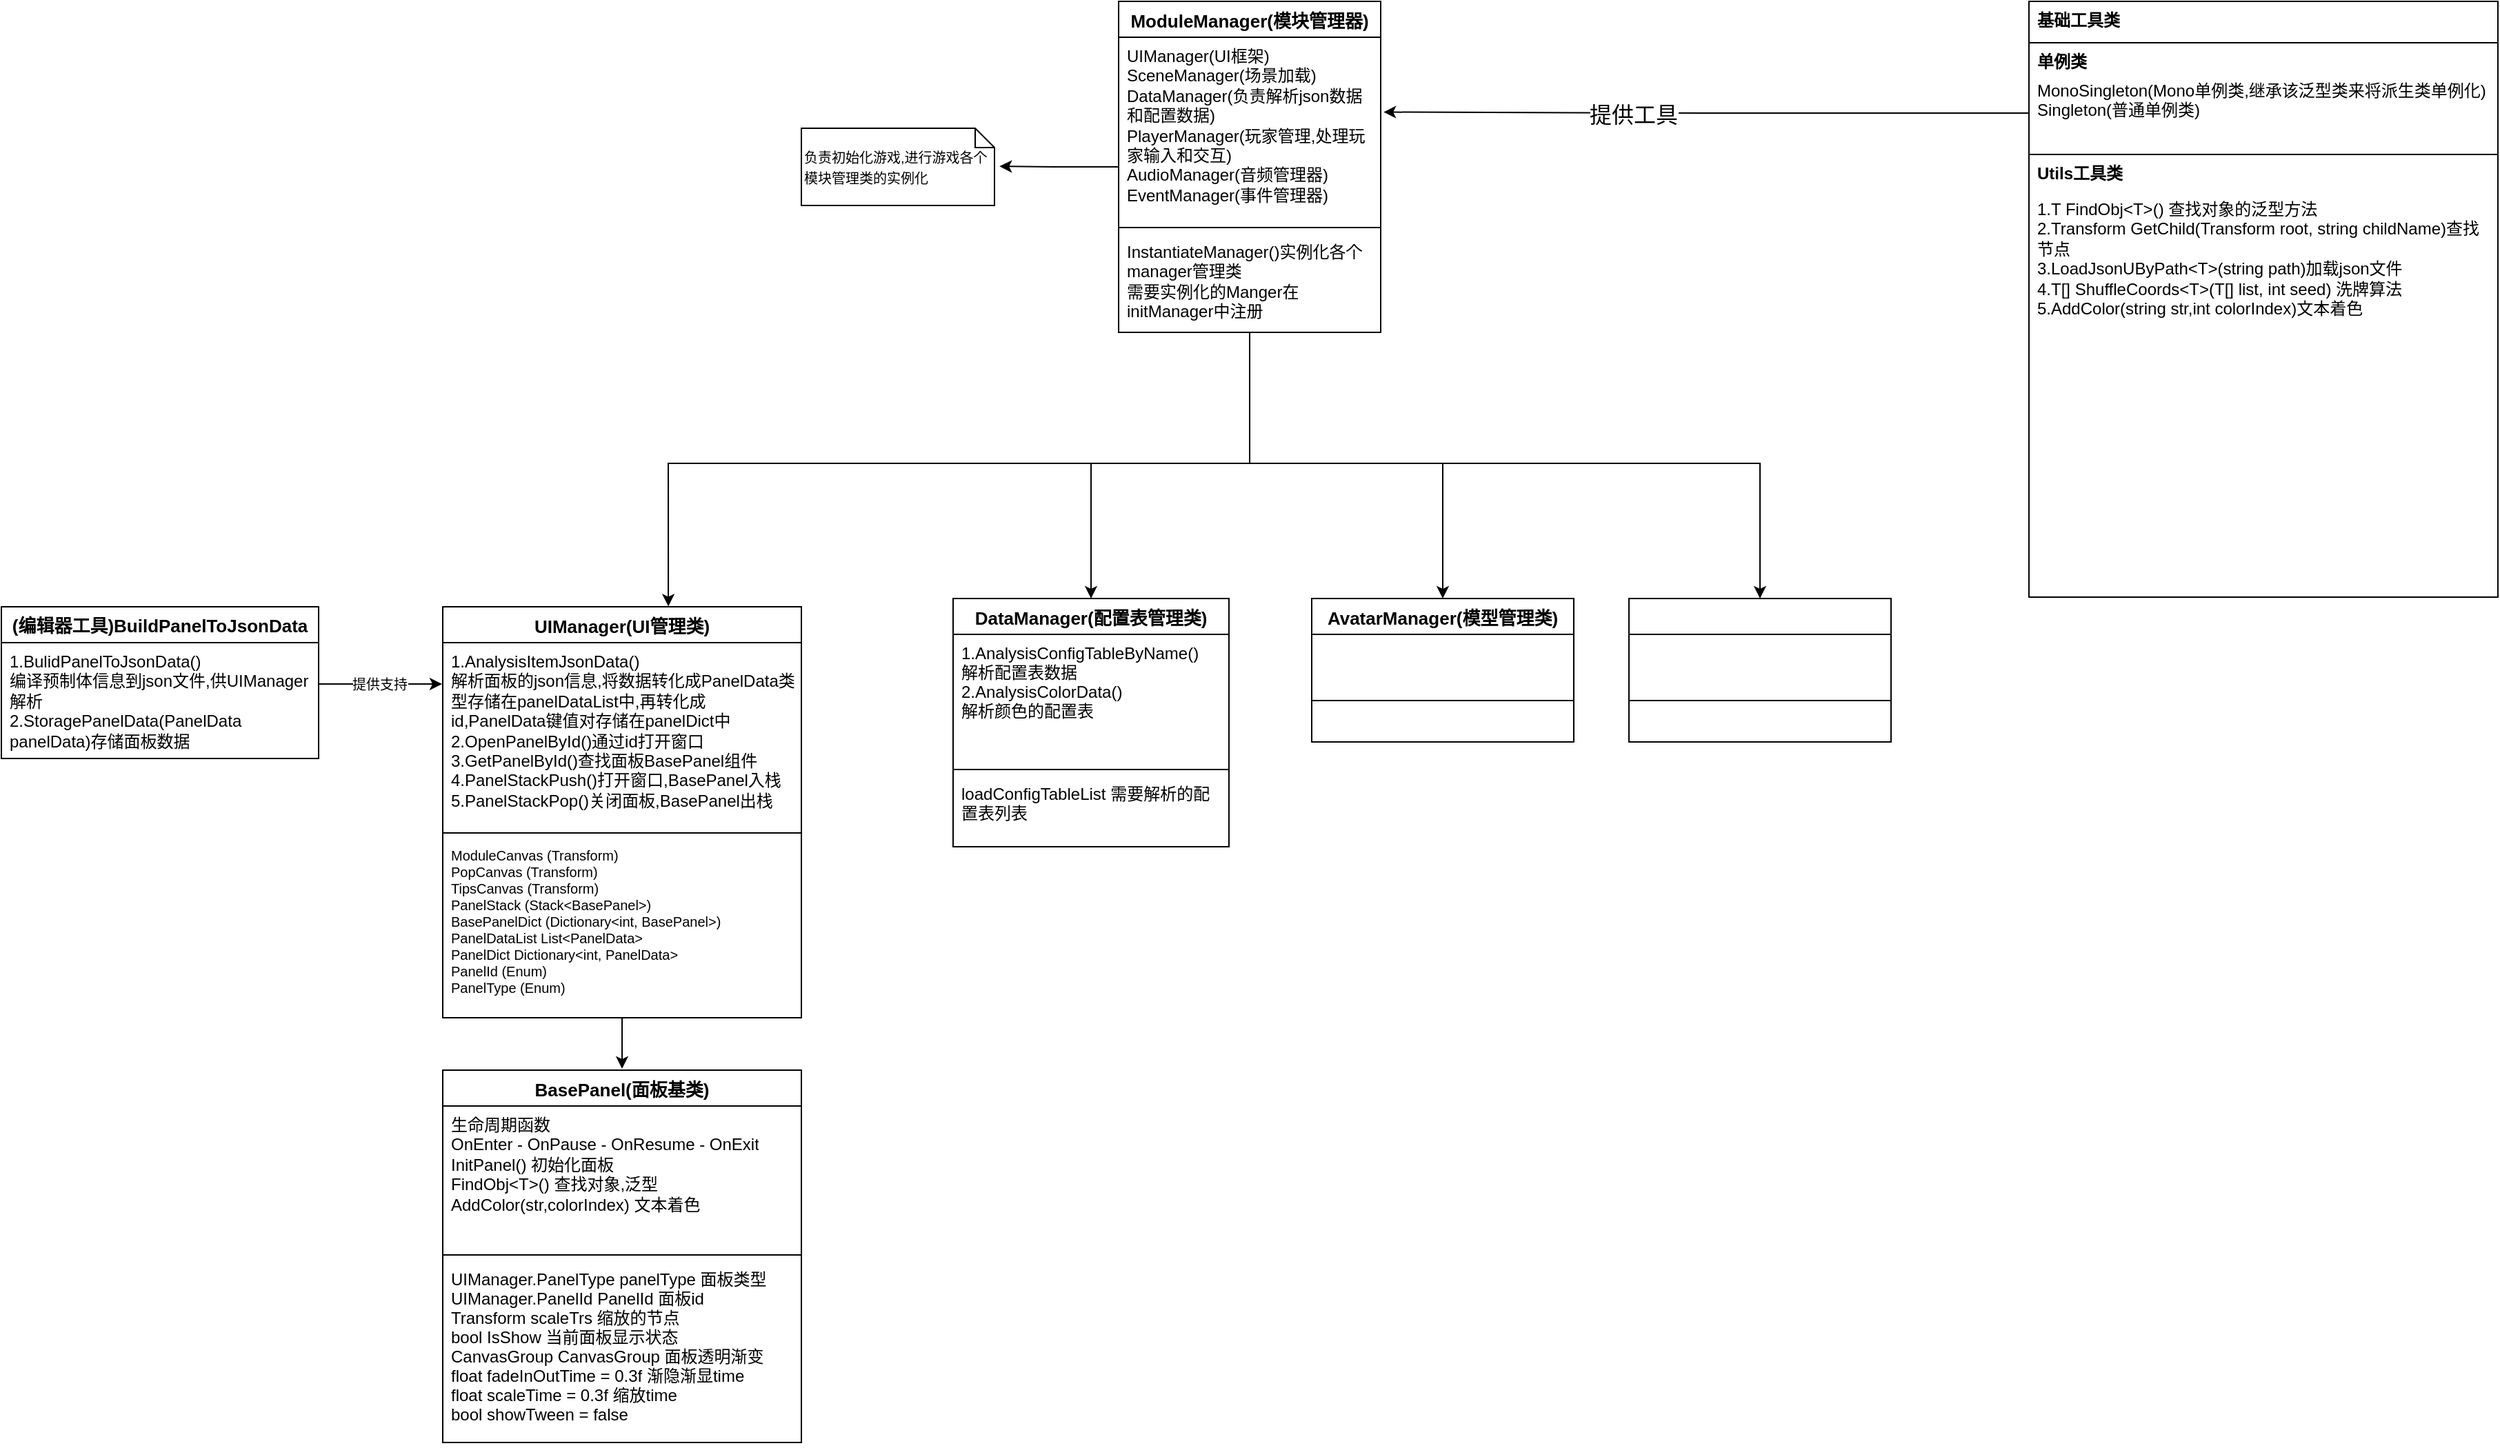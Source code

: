 <mxfile version="14.6.6" type="device"><diagram id="ZgeXcxt-RcczMnQYIGHZ" name="Page-1"><mxGraphModel dx="2400" dy="1967" grid="1" gridSize="10" guides="1" tooltips="1" connect="1" arrows="1" fold="1" page="1" pageScale="1" pageWidth="850" pageHeight="1100" math="0" shadow="0"><root><mxCell id="0"/><mxCell id="1" parent="0"/><mxCell id="vKB0ZqlE3LSPeBJvuY-X-1" style="edgeStyle=orthogonalEdgeStyle;rounded=0;orthogonalLoop=1;jettySize=auto;html=1;entryX=1.026;entryY=0.493;entryDx=0;entryDy=0;entryPerimeter=0;" edge="1" parent="1" source="dufxgDNVYpHI1OGXflw_-8" target="dufxgDNVYpHI1OGXflw_-13"><mxGeometry relative="1" as="geometry"/></mxCell><mxCell id="vKB0ZqlE3LSPeBJvuY-X-3" style="edgeStyle=orthogonalEdgeStyle;rounded=0;orthogonalLoop=1;jettySize=auto;html=1;entryX=0.629;entryY=-0.001;entryDx=0;entryDy=0;entryPerimeter=0;" edge="1" parent="1" source="dufxgDNVYpHI1OGXflw_-8" target="dufxgDNVYpHI1OGXflw_-14"><mxGeometry relative="1" as="geometry"><Array as="points"><mxPoint x="455" y="320"/><mxPoint x="33" y="320"/></Array></mxGeometry></mxCell><mxCell id="vKB0ZqlE3LSPeBJvuY-X-4" style="edgeStyle=orthogonalEdgeStyle;rounded=0;orthogonalLoop=1;jettySize=auto;html=1;" edge="1" parent="1" source="dufxgDNVYpHI1OGXflw_-8" target="dufxgDNVYpHI1OGXflw_-20"><mxGeometry relative="1" as="geometry"><Array as="points"><mxPoint x="455" y="320"/><mxPoint x="340" y="320"/></Array></mxGeometry></mxCell><mxCell id="vKB0ZqlE3LSPeBJvuY-X-5" style="edgeStyle=orthogonalEdgeStyle;rounded=0;orthogonalLoop=1;jettySize=auto;html=1;" edge="1" parent="1" source="dufxgDNVYpHI1OGXflw_-8" target="dufxgDNVYpHI1OGXflw_-30"><mxGeometry relative="1" as="geometry"><Array as="points"><mxPoint x="455" y="320"/><mxPoint x="595" y="320"/></Array></mxGeometry></mxCell><mxCell id="vKB0ZqlE3LSPeBJvuY-X-6" style="edgeStyle=orthogonalEdgeStyle;rounded=0;orthogonalLoop=1;jettySize=auto;html=1;" edge="1" parent="1" source="dufxgDNVYpHI1OGXflw_-8" target="dufxgDNVYpHI1OGXflw_-36"><mxGeometry relative="1" as="geometry"><Array as="points"><mxPoint x="455" y="320"/><mxPoint x="825" y="320"/></Array></mxGeometry></mxCell><mxCell id="dufxgDNVYpHI1OGXflw_-8" value="ModuleManager(模块管理器)" style="swimlane;fontStyle=1;align=center;verticalAlign=top;childLayout=stackLayout;horizontal=1;startSize=26;horizontalStack=0;resizeParent=1;resizeParentMax=0;resizeLast=0;collapsible=1;marginBottom=0;fontSize=13;" parent="1" vertex="1"><mxGeometry x="360" y="-15" width="190" height="240" as="geometry"/></mxCell><mxCell id="dufxgDNVYpHI1OGXflw_-9" value="UIManager(UI框架)&#10;SceneManager(场景加载)&#10;DataManager(负责解析json数据和配置数据)&#10;PlayerManager(玩家管理,处理玩家输入和交互)&#10;AudioManager(音频管理器)&#10;EventManager(事件管理器)" style="text;strokeColor=none;fillColor=none;align=left;verticalAlign=top;spacingLeft=4;spacingRight=4;overflow=hidden;rotatable=0;points=[[0,0.5],[1,0.5]];portConstraint=eastwest;whiteSpace=wrap;fontSize=12;" parent="dufxgDNVYpHI1OGXflw_-8" vertex="1"><mxGeometry y="26" width="190" height="134" as="geometry"/></mxCell><mxCell id="dufxgDNVYpHI1OGXflw_-10" value="" style="line;strokeWidth=1;fillColor=none;align=left;verticalAlign=middle;spacingTop=-1;spacingLeft=3;spacingRight=3;rotatable=0;labelPosition=right;points=[];portConstraint=eastwest;" parent="dufxgDNVYpHI1OGXflw_-8" vertex="1"><mxGeometry y="160" width="190" height="8" as="geometry"/></mxCell><mxCell id="dufxgDNVYpHI1OGXflw_-11" value="InstantiateManager()实例化各个manager管理类&#10;需要实例化的Manger在initManager中注册&#10;" style="text;strokeColor=none;fillColor=none;align=left;verticalAlign=top;spacingLeft=4;spacingRight=4;overflow=hidden;rotatable=0;points=[[0,0.5],[1,0.5]];portConstraint=eastwest;whiteSpace=wrap;" parent="dufxgDNVYpHI1OGXflw_-8" vertex="1"><mxGeometry y="168" width="190" height="72" as="geometry"/></mxCell><mxCell id="dufxgDNVYpHI1OGXflw_-13" value="&lt;font style=&quot;font-size: 10px&quot;&gt;负责初始化游戏,进行游戏各个模块管理类的实例化&lt;/font&gt;" style="shape=note;size=14;whiteSpace=wrap;html=1;align=left;" parent="1" vertex="1"><mxGeometry x="130" y="77" width="140" height="56" as="geometry"/></mxCell><mxCell id="j-RzL0DU3MNYRk3NxdLc-9" style="edgeStyle=orthogonalEdgeStyle;rounded=0;orthogonalLoop=1;jettySize=auto;html=1;fontSize=13;fontColor=#000000;" parent="1" source="dufxgDNVYpHI1OGXflw_-14" edge="1"><mxGeometry relative="1" as="geometry"><mxPoint y="759" as="targetPoint"/></mxGeometry></mxCell><mxCell id="dufxgDNVYpHI1OGXflw_-14" value="UIManager(UI管理类)" style="swimlane;fontStyle=1;align=center;verticalAlign=top;childLayout=stackLayout;horizontal=1;startSize=26;horizontalStack=0;resizeParent=1;resizeParentMax=0;resizeLast=0;collapsible=1;marginBottom=0;fontSize=13;" parent="1" vertex="1"><mxGeometry x="-130" y="424" width="260" height="298" as="geometry"><mxRectangle x="-130" y="424" width="160" height="26" as="alternateBounds"/></mxGeometry></mxCell><mxCell id="dufxgDNVYpHI1OGXflw_-15" value="1.AnalysisItemJsonData()&#10;解析面板的json信息,将数据转化成PanelData类型存储在panelDataList中,再转化成id,PanelData键值对存储在panelDict中&#10;2.OpenPanelById()通过id打开窗口&#10;3.GetPanelById()查找面板BasePanel组件&#10;4.PanelStackPush()打开窗口,BasePanel入栈&#10;5.PanelStackPop()关闭面板,BasePanel出栈" style="text;strokeColor=none;fillColor=none;align=left;verticalAlign=top;spacingLeft=4;spacingRight=4;overflow=hidden;rotatable=0;points=[[0,0.5],[1,0.5]];portConstraint=eastwest;whiteSpace=wrap;fontSize=12;" parent="dufxgDNVYpHI1OGXflw_-14" vertex="1"><mxGeometry y="26" width="260" height="134" as="geometry"/></mxCell><mxCell id="dufxgDNVYpHI1OGXflw_-16" value="" style="line;strokeWidth=1;fillColor=none;align=left;verticalAlign=middle;spacingTop=-1;spacingLeft=3;spacingRight=3;rotatable=0;labelPosition=right;points=[];portConstraint=eastwest;" parent="dufxgDNVYpHI1OGXflw_-14" vertex="1"><mxGeometry y="160" width="260" height="8" as="geometry"/></mxCell><mxCell id="dufxgDNVYpHI1OGXflw_-17" value="ModuleCanvas (Transform) &#10;PopCanvas (Transform)&#10;TipsCanvas (Transform)&#10;PanelStack (Stack&lt;BasePanel&gt;)&#10;BasePanelDict (Dictionary&lt;int, BasePanel&gt;)&#10;PanelDataList List&lt;PanelData&gt;&#10;PanelDict Dictionary&lt;int, PanelData&gt;&#10;PanelId (Enum)&#10;PanelType (Enum)" style="text;strokeColor=none;fillColor=none;align=left;verticalAlign=top;spacingLeft=4;spacingRight=4;overflow=hidden;rotatable=0;points=[[0,0.5],[1,0.5]];portConstraint=eastwest;fontSize=10;" parent="dufxgDNVYpHI1OGXflw_-14" vertex="1"><mxGeometry y="168" width="260" height="130" as="geometry"/></mxCell><mxCell id="dufxgDNVYpHI1OGXflw_-20" value="DataManager(配置表管理类)" style="swimlane;fontStyle=1;align=center;verticalAlign=top;childLayout=stackLayout;horizontal=1;startSize=26;horizontalStack=0;resizeParent=1;resizeParentMax=0;resizeLast=0;collapsible=1;marginBottom=0;fontSize=13;" parent="1" vertex="1"><mxGeometry x="240" y="418" width="200" height="180" as="geometry"><mxRectangle x="240" y="418" width="200" height="26" as="alternateBounds"/></mxGeometry></mxCell><mxCell id="dufxgDNVYpHI1OGXflw_-21" value="1.AnalysisConfigTableByName()&#10;解析配置表数据&#10;2.AnalysisColorData()&#10;解析颜色的配置表" style="text;strokeColor=none;fillColor=none;align=left;verticalAlign=top;spacingLeft=4;spacingRight=4;overflow=hidden;rotatable=0;points=[[0,0.5],[1,0.5]];portConstraint=eastwest;" parent="dufxgDNVYpHI1OGXflw_-20" vertex="1"><mxGeometry y="26" width="200" height="94" as="geometry"/></mxCell><mxCell id="dufxgDNVYpHI1OGXflw_-22" value="" style="line;strokeWidth=1;fillColor=none;align=left;verticalAlign=middle;spacingTop=-1;spacingLeft=3;spacingRight=3;rotatable=0;labelPosition=right;points=[];portConstraint=eastwest;" parent="dufxgDNVYpHI1OGXflw_-20" vertex="1"><mxGeometry y="120" width="200" height="8" as="geometry"/></mxCell><mxCell id="dufxgDNVYpHI1OGXflw_-23" value="loadConfigTableList 需要解析的配置表列表&#10;" style="text;strokeColor=none;fillColor=none;align=left;verticalAlign=top;spacingLeft=4;spacingRight=4;overflow=hidden;rotatable=0;points=[[0,0.5],[1,0.5]];portConstraint=eastwest;whiteSpace=wrap;" parent="dufxgDNVYpHI1OGXflw_-20" vertex="1"><mxGeometry y="128" width="200" height="52" as="geometry"/></mxCell><mxCell id="dufxgDNVYpHI1OGXflw_-30" value="AvatarManager(模型管理类)" style="swimlane;fontStyle=1;align=center;verticalAlign=top;childLayout=stackLayout;horizontal=1;startSize=26;horizontalStack=0;resizeParent=1;resizeParentMax=0;resizeLast=0;collapsible=1;marginBottom=0;fontSize=13;" parent="1" vertex="1"><mxGeometry x="500" y="418" width="190" height="104" as="geometry"/></mxCell><mxCell id="dufxgDNVYpHI1OGXflw_-31" value="&#10;&#10;" style="text;strokeColor=none;fillColor=none;align=left;verticalAlign=top;spacingLeft=4;spacingRight=4;overflow=hidden;rotatable=0;points=[[0,0.5],[1,0.5]];portConstraint=eastwest;" parent="dufxgDNVYpHI1OGXflw_-30" vertex="1"><mxGeometry y="26" width="190" height="44" as="geometry"/></mxCell><mxCell id="dufxgDNVYpHI1OGXflw_-32" value="" style="line;strokeWidth=1;fillColor=none;align=left;verticalAlign=middle;spacingTop=-1;spacingLeft=3;spacingRight=3;rotatable=0;labelPosition=right;points=[];portConstraint=eastwest;" parent="dufxgDNVYpHI1OGXflw_-30" vertex="1"><mxGeometry y="70" width="190" height="8" as="geometry"/></mxCell><mxCell id="dufxgDNVYpHI1OGXflw_-33" value="&#10;&#10;" style="text;strokeColor=none;fillColor=none;align=left;verticalAlign=top;spacingLeft=4;spacingRight=4;overflow=hidden;rotatable=0;points=[[0,0.5],[1,0.5]];portConstraint=eastwest;" parent="dufxgDNVYpHI1OGXflw_-30" vertex="1"><mxGeometry y="78" width="190" height="26" as="geometry"/></mxCell><mxCell id="dufxgDNVYpHI1OGXflw_-36" value="" style="swimlane;fontStyle=1;align=center;verticalAlign=top;childLayout=stackLayout;horizontal=1;startSize=26;horizontalStack=0;resizeParent=1;resizeParentMax=0;resizeLast=0;collapsible=1;marginBottom=0;fontSize=13;" parent="1" vertex="1"><mxGeometry x="730" y="418" width="190" height="104" as="geometry"/></mxCell><mxCell id="dufxgDNVYpHI1OGXflw_-37" value="&#10;&#10;" style="text;strokeColor=none;fillColor=none;align=left;verticalAlign=top;spacingLeft=4;spacingRight=4;overflow=hidden;rotatable=0;points=[[0,0.5],[1,0.5]];portConstraint=eastwest;" parent="dufxgDNVYpHI1OGXflw_-36" vertex="1"><mxGeometry y="26" width="190" height="44" as="geometry"/></mxCell><mxCell id="dufxgDNVYpHI1OGXflw_-38" value="" style="line;strokeWidth=1;fillColor=none;align=left;verticalAlign=middle;spacingTop=-1;spacingLeft=3;spacingRight=3;rotatable=0;labelPosition=right;points=[];portConstraint=eastwest;" parent="dufxgDNVYpHI1OGXflw_-36" vertex="1"><mxGeometry y="70" width="190" height="8" as="geometry"/></mxCell><mxCell id="dufxgDNVYpHI1OGXflw_-39" value="&#10;&#10;" style="text;strokeColor=none;fillColor=none;align=left;verticalAlign=top;spacingLeft=4;spacingRight=4;overflow=hidden;rotatable=0;points=[[0,0.5],[1,0.5]];portConstraint=eastwest;" parent="dufxgDNVYpHI1OGXflw_-36" vertex="1"><mxGeometry y="78" width="190" height="26" as="geometry"/></mxCell><mxCell id="j-RzL0DU3MNYRk3NxdLc-2" value="BasePanel(面板基类)" style="swimlane;fontStyle=1;align=center;verticalAlign=top;childLayout=stackLayout;horizontal=1;startSize=26;horizontalStack=0;resizeParent=1;resizeParentMax=0;resizeLast=0;collapsible=1;marginBottom=0;fontSize=13;" parent="1" vertex="1"><mxGeometry x="-130" y="760" width="260" height="270" as="geometry"><mxRectangle x="-130" y="760" width="160" height="26" as="alternateBounds"/></mxGeometry></mxCell><mxCell id="j-RzL0DU3MNYRk3NxdLc-3" value="生命周期函数&#10;OnEnter - OnPause - OnResume - OnExit&#10;InitPanel() 初始化面板&#10;FindObj&lt;T&gt;() 查找对象,泛型&#10;AddColor(str,colorIndex) 文本着色&#10;" style="text;strokeColor=none;fillColor=none;align=left;verticalAlign=top;spacingLeft=4;spacingRight=4;overflow=hidden;rotatable=0;points=[[0,0.5],[1,0.5]];portConstraint=eastwest;whiteSpace=wrap;" parent="j-RzL0DU3MNYRk3NxdLc-2" vertex="1"><mxGeometry y="26" width="260" height="104" as="geometry"/></mxCell><mxCell id="j-RzL0DU3MNYRk3NxdLc-4" value="" style="line;strokeWidth=1;fillColor=none;align=left;verticalAlign=middle;spacingTop=-1;spacingLeft=3;spacingRight=3;rotatable=0;labelPosition=right;points=[];portConstraint=eastwest;" parent="j-RzL0DU3MNYRk3NxdLc-2" vertex="1"><mxGeometry y="130" width="260" height="8" as="geometry"/></mxCell><mxCell id="j-RzL0DU3MNYRk3NxdLc-5" value="UIManager.PanelType panelType 面板类型&#10;UIManager.PanelId PanelId 面板id&#10;Transform scaleTrs 缩放的节点&#10;bool IsShow 当前面板显示状态&#10;CanvasGroup CanvasGroup 面板透明渐变&#10;float fadeInOutTime = 0.3f 渐隐渐显time&#10;float scaleTime = 0.3f 缩放time&#10;bool showTween = false" style="text;strokeColor=none;fillColor=none;align=left;verticalAlign=top;spacingLeft=4;spacingRight=4;overflow=hidden;rotatable=0;points=[[0,0.5],[1,0.5]];portConstraint=eastwest;" parent="j-RzL0DU3MNYRk3NxdLc-2" vertex="1"><mxGeometry y="138" width="260" height="132" as="geometry"/></mxCell><mxCell id="j-RzL0DU3MNYRk3NxdLc-16" value="提供支持" style="edgeStyle=orthogonalEdgeStyle;rounded=0;orthogonalLoop=1;jettySize=auto;html=1;entryX=-0.002;entryY=0.224;entryDx=0;entryDy=0;entryPerimeter=0;fontSize=10;fontColor=#000000;" parent="1" source="j-RzL0DU3MNYRk3NxdLc-21" target="dufxgDNVYpHI1OGXflw_-15" edge="1"><mxGeometry relative="1" as="geometry"><mxPoint x="-240" y="447" as="sourcePoint"/><Array as="points"><mxPoint x="-200" y="480"/><mxPoint x="-200" y="480"/></Array></mxGeometry></mxCell><mxCell id="j-RzL0DU3MNYRk3NxdLc-20" value="(编辑器工具)BuildPanelToJsonData" style="swimlane;fontStyle=1;childLayout=stackLayout;horizontal=1;startSize=26;horizontalStack=0;resizeParent=1;resizeParentMax=0;resizeLast=0;collapsible=1;marginBottom=0;align=center;fontSize=13;fontColor=#000000;html=0;" parent="1" vertex="1"><mxGeometry x="-450" y="424" width="230" height="110" as="geometry"/></mxCell><mxCell id="j-RzL0DU3MNYRk3NxdLc-21" value="1.BulidPanelToJsonData()&#10;编译预制体信息到json文件,供UIManager解析&#10;2.StoragePanelData(PanelData panelData)存储面板数据" style="text;strokeColor=none;fillColor=none;spacingLeft=4;spacingRight=4;overflow=hidden;rotatable=0;points=[[0,0.5],[1,0.5]];portConstraint=eastwest;fontSize=12;whiteSpace=wrap;" parent="j-RzL0DU3MNYRk3NxdLc-20" vertex="1"><mxGeometry y="26" width="230" height="84" as="geometry"/></mxCell><mxCell id="j-RzL0DU3MNYRk3NxdLc-35" value="" style="html=1;fontSize=13;fontColor=#000000;align=left;" parent="1" vertex="1"><mxGeometry x="1020" y="96" width="340" height="321" as="geometry"/></mxCell><mxCell id="j-RzL0DU3MNYRk3NxdLc-36" value="Utils工具类" style="text;strokeColor=none;fillColor=none;spacingLeft=4;spacingRight=4;overflow=hidden;rotatable=0;points=[[0,0.5],[1,0.5]];portConstraint=eastwest;fontSize=12;whiteSpace=wrap;fontStyle=1" parent="1" vertex="1"><mxGeometry x="1020" y="96" width="180" height="30" as="geometry"/></mxCell><mxCell id="j-RzL0DU3MNYRk3NxdLc-37" value="" style="html=1;fontSize=13;fontColor=#000000;align=left;" parent="1" vertex="1"><mxGeometry x="1020" y="15" width="340" height="81" as="geometry"/></mxCell><mxCell id="j-RzL0DU3MNYRk3NxdLc-38" value="单例类" style="text;strokeColor=none;fillColor=none;spacingLeft=4;spacingRight=4;overflow=hidden;rotatable=0;points=[[0,0.5],[1,0.5]];portConstraint=eastwest;fontSize=12;whiteSpace=wrap;fontStyle=1" parent="1" vertex="1"><mxGeometry x="1020" y="15" width="180" height="30" as="geometry"/></mxCell><mxCell id="vKB0ZqlE3LSPeBJvuY-X-7" style="edgeStyle=orthogonalEdgeStyle;rounded=0;orthogonalLoop=1;jettySize=auto;html=1;entryX=1.011;entryY=0.405;entryDx=0;entryDy=0;entryPerimeter=0;" edge="1" parent="1" source="j-RzL0DU3MNYRk3NxdLc-39" target="dufxgDNVYpHI1OGXflw_-9"><mxGeometry relative="1" as="geometry"/></mxCell><mxCell id="vKB0ZqlE3LSPeBJvuY-X-8" value="&lt;font style=&quot;font-size: 16px&quot;&gt;提供工具&lt;/font&gt;" style="edgeLabel;html=1;align=center;verticalAlign=middle;resizable=0;points=[];" vertex="1" connectable="0" parent="vKB0ZqlE3LSPeBJvuY-X-7"><mxGeometry x="0.226" y="1" relative="1" as="geometry"><mxPoint as="offset"/></mxGeometry></mxCell><mxCell id="j-RzL0DU3MNYRk3NxdLc-39" value="MonoSingleton(Mono单例类,继承该泛型类来将派生类单例化)&#10;Singleton(普通单例类)" style="text;strokeColor=none;fillColor=none;spacingLeft=4;spacingRight=4;overflow=hidden;rotatable=0;points=[[0,0.5],[1,0.5]];portConstraint=eastwest;fontSize=12;whiteSpace=wrap;" parent="1" vertex="1"><mxGeometry x="1020" y="36" width="340" height="60" as="geometry"/></mxCell><mxCell id="j-RzL0DU3MNYRk3NxdLc-40" value="" style="html=1;fontSize=13;fontColor=#000000;align=left;" parent="1" vertex="1"><mxGeometry x="1020" y="-15" width="340" height="30" as="geometry"/></mxCell><mxCell id="j-RzL0DU3MNYRk3NxdLc-41" value="基础工具类" style="text;strokeColor=none;fillColor=none;spacingLeft=4;spacingRight=4;overflow=hidden;rotatable=0;points=[[0,0.5],[1,0.5]];portConstraint=eastwest;fontSize=12;whiteSpace=wrap;fontStyle=1" parent="1" vertex="1"><mxGeometry x="1020" y="-15" width="140" height="30" as="geometry"/></mxCell><mxCell id="j-RzL0DU3MNYRk3NxdLc-42" value="1.T FindObj&lt;T&gt;() 查找对象的泛型方法&#10;2.Transform GetChild(Transform root, string childName)查找节点&#10;3.LoadJsonUByPath&lt;T&gt;(string path)加载json文件&#10;4.T[] ShuffleCoords&lt;T&gt;(T[] list, int seed) 洗牌算法&#10;5.AddColor(string str,int colorIndex)文本着色" style="text;strokeColor=none;fillColor=none;spacingLeft=4;spacingRight=4;overflow=hidden;rotatable=0;points=[[0,0.5],[1,0.5]];portConstraint=eastwest;fontSize=12;whiteSpace=wrap;fontStyle=0" parent="1" vertex="1"><mxGeometry x="1020" y="121.5" width="340" height="295.5" as="geometry"/></mxCell></root></mxGraphModel></diagram></mxfile>
